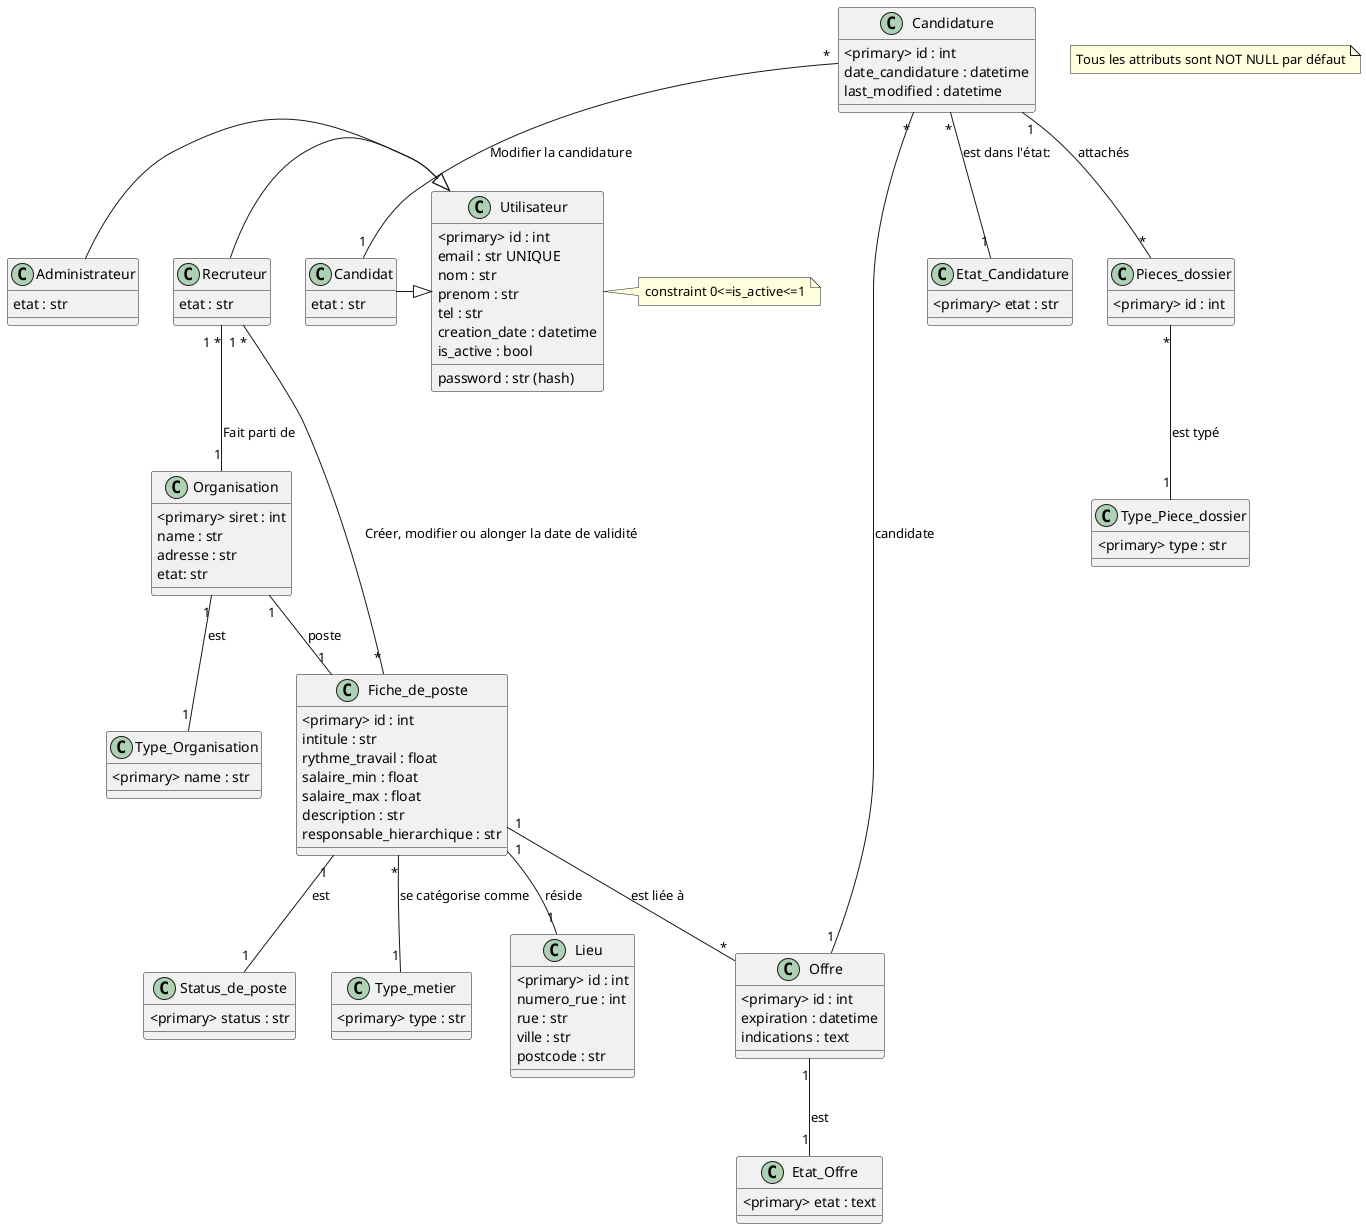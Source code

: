 @startuml
note "Tous les attributs sont NOT NULL par défaut" as note


class Utilisateur{
  <primary> id : int
  email : str UNIQUE
  password : str (hash)
  nom : str
  prenom : str
  tel : str
  creation_date : datetime
  is_active : bool
}
note right
  constraint 0<=is_active<=1
end note

class Administrateur{
  etat : str
}

class Candidat{
    etat : str
}

class Recruteur{
    etat : str
}



class Type_Organisation{
  <primary> name : str
}

class Organisation{
  <primary> siret : int
  name : str
  adresse : str
  etat: str
}

class Etat_Offre{
  <primary> etat : text
}

class Offre{
  <primary> id : int
  expiration : datetime
  indications : text
}

class Fiche_de_poste{
  <primary> id : int
  intitule : str
  rythme_travail : float
  salaire_min : float
  salaire_max : float
  description : str
  responsable_hierarchique : str

}

class Status_de_poste{
  <primary> status : str
}
class Type_metier{
  <primary> type : str
}

class Lieu{
  <primary> id : int
  numero_rue : int
  rue : str
  ville : str
  postcode : str 
}

class Candidature{
  <primary> id : int
  date_candidature : datetime
  last_modified : datetime
}

class Etat_Candidature{
  <primary> etat : str
}

class Pieces_dossier{
  <primary> id : int
}

class Type_Piece_dossier{
  <primary> type : str
}

Pieces_dossier "*" -- "1" Type_Piece_dossier : "est typé"

Fiche_de_poste "*" -- "1" Type_metier : "se catégorise comme"
Candidature "*" -- "1" Etat_Candidature : "est dans l'état:"
Candidature "*" -- "1" Candidat : "Modifier la candidature"
Candidature "*" -- "1" Offre : "candidate"
Candidature "1" -- "*" Pieces_dossier : "attachés"
Offre "1" -- "1" Etat_Offre : "est" 
Administrateur -|> Utilisateur
Recruteur -|> Utilisateur
Candidat -|> Utilisateur
Organisation "1" -- "1" Type_Organisation : "est"
Organisation "1" -- "1" Fiche_de_poste : "poste"
Fiche_de_poste "1" -- "*" Offre : "est liée à"
Fiche_de_poste "1" -- "1" Status_de_poste : "est"
Fiche_de_poste "1" -- "1" Lieu : "réside"
Fiche_de_poste "*" -- "1 *" Recruteur : "Créer, modifier ou alonger la date de validité"
Recruteur "1 *" -- "1" Organisation : "Fait parti de"


@enduml
